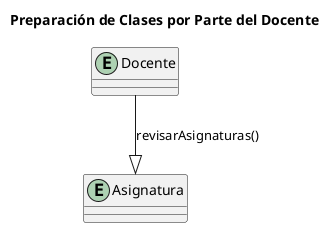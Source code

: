 @startuml
title Preparación de Clases por Parte del Docente

entity Docente
entity Asignatura

Docente --|> Asignatura: revisarAsignaturas()


@enduml
